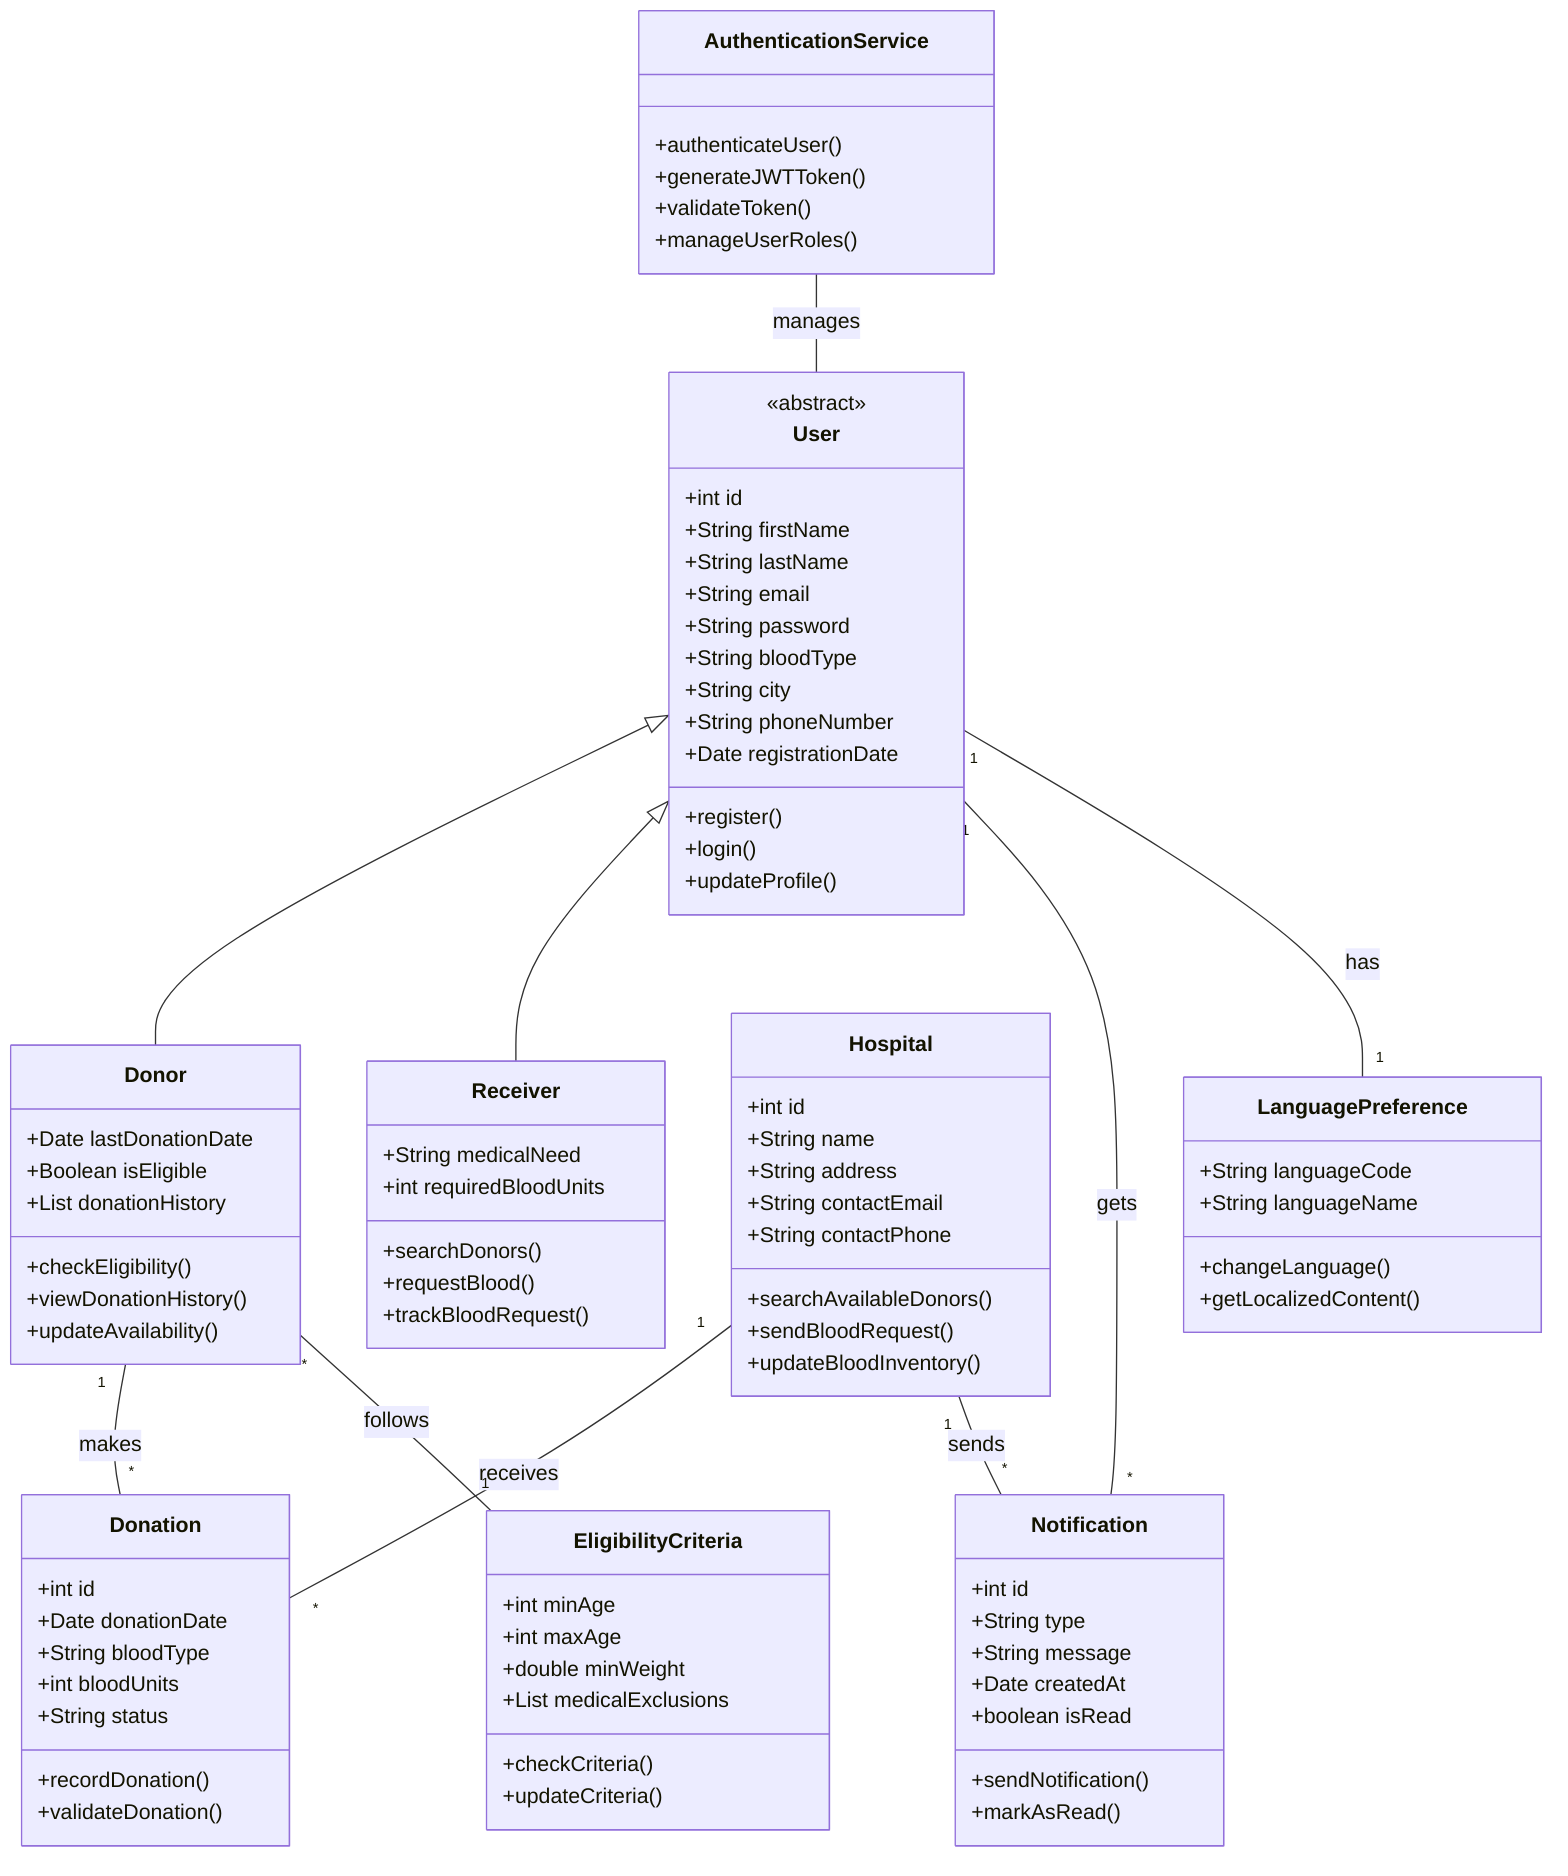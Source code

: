 classDiagram
    class User {
        <<abstract>>
        +int id
        +String firstName
        +String lastName
        +String email
        +String password
        +String bloodType
        +String city
        +String phoneNumber
        +Date registrationDate
        +register()
        +login()
        +updateProfile()
    }

    class Donor {
        +Date lastDonationDate
        +Boolean isEligible
        +List<Donation> donationHistory
        +checkEligibility()
        +viewDonationHistory()
        +updateAvailability()
    }

    class Receiver {
        +String medicalNeed
        +int requiredBloodUnits
        +searchDonors()
        +requestBlood()
        +trackBloodRequest()
    }

    class Hospital {
        +int id
        +String name
        +String address
        +String contactEmail
        +String contactPhone
        +searchAvailableDonors()
        +sendBloodRequest()
        +updateBloodInventory()
    }

    class Donation {
        +int id
        +Date donationDate
        +String bloodType
        +int bloodUnits
        +String status
        +recordDonation()
        +validateDonation()
    }

    class Notification {
        +int id
        +String type
        +String message
        +Date createdAt
        +boolean isRead
        +sendNotification()
        +markAsRead()
    }

    class EligibilityCriteria {
        +int minAge
        +int maxAge
        +double minWeight
        +List<String> medicalExclusions
        +checkCriteria()
        +updateCriteria()
    }

    class LanguagePreference {
        +String languageCode
        +String languageName
        +changeLanguage()
        +getLocalizedContent()
    }

    class AuthenticationService {
        +authenticateUser()
        +generateJWTToken()
        +validateToken()
        +manageUserRoles()
    }

    User <|-- Donor
    User <|-- Receiver
    Donor "1" -- "*" Donation : makes
    Hospital "1" -- "*" Donation : receives
    User "1" -- "*" Notification : gets
    Hospital "1" -- "*" Notification : sends
    Donor "*" -- "1" EligibilityCriteria : follows
    User "1" -- "1" LanguagePreference : has
    AuthenticationService -- User : manages